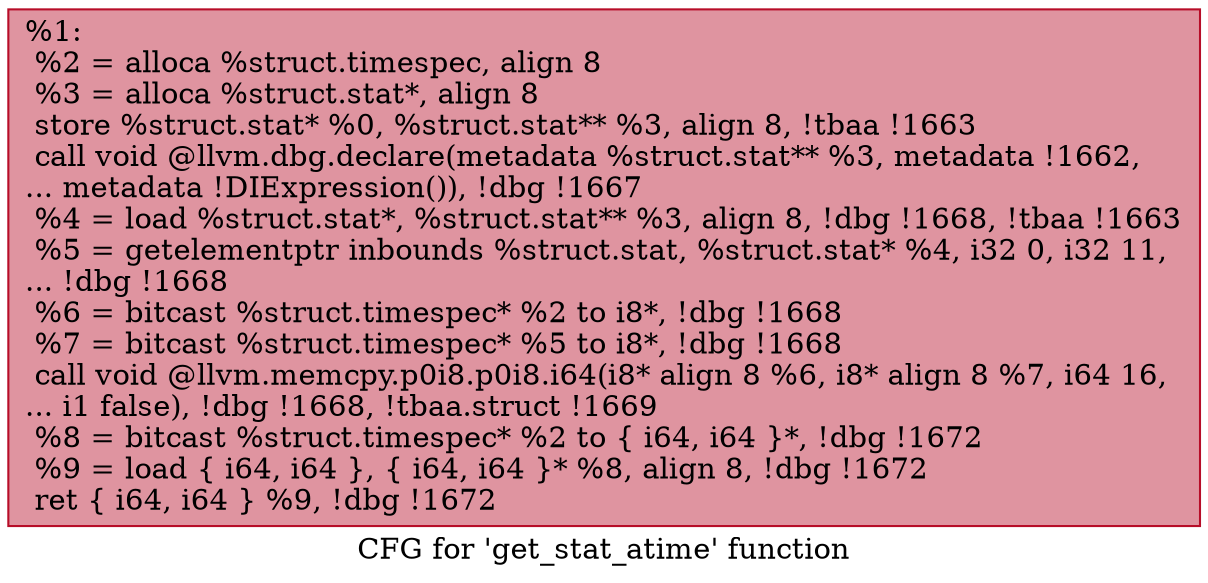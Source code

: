 digraph "CFG for 'get_stat_atime' function" {
	label="CFG for 'get_stat_atime' function";

	Node0x16965e0 [shape=record,color="#b70d28ff", style=filled, fillcolor="#b70d2870",label="{%1:\l  %2 = alloca %struct.timespec, align 8\l  %3 = alloca %struct.stat*, align 8\l  store %struct.stat* %0, %struct.stat** %3, align 8, !tbaa !1663\l  call void @llvm.dbg.declare(metadata %struct.stat** %3, metadata !1662,\l... metadata !DIExpression()), !dbg !1667\l  %4 = load %struct.stat*, %struct.stat** %3, align 8, !dbg !1668, !tbaa !1663\l  %5 = getelementptr inbounds %struct.stat, %struct.stat* %4, i32 0, i32 11,\l... !dbg !1668\l  %6 = bitcast %struct.timespec* %2 to i8*, !dbg !1668\l  %7 = bitcast %struct.timespec* %5 to i8*, !dbg !1668\l  call void @llvm.memcpy.p0i8.p0i8.i64(i8* align 8 %6, i8* align 8 %7, i64 16,\l... i1 false), !dbg !1668, !tbaa.struct !1669\l  %8 = bitcast %struct.timespec* %2 to \{ i64, i64 \}*, !dbg !1672\l  %9 = load \{ i64, i64 \}, \{ i64, i64 \}* %8, align 8, !dbg !1672\l  ret \{ i64, i64 \} %9, !dbg !1672\l}"];
}
